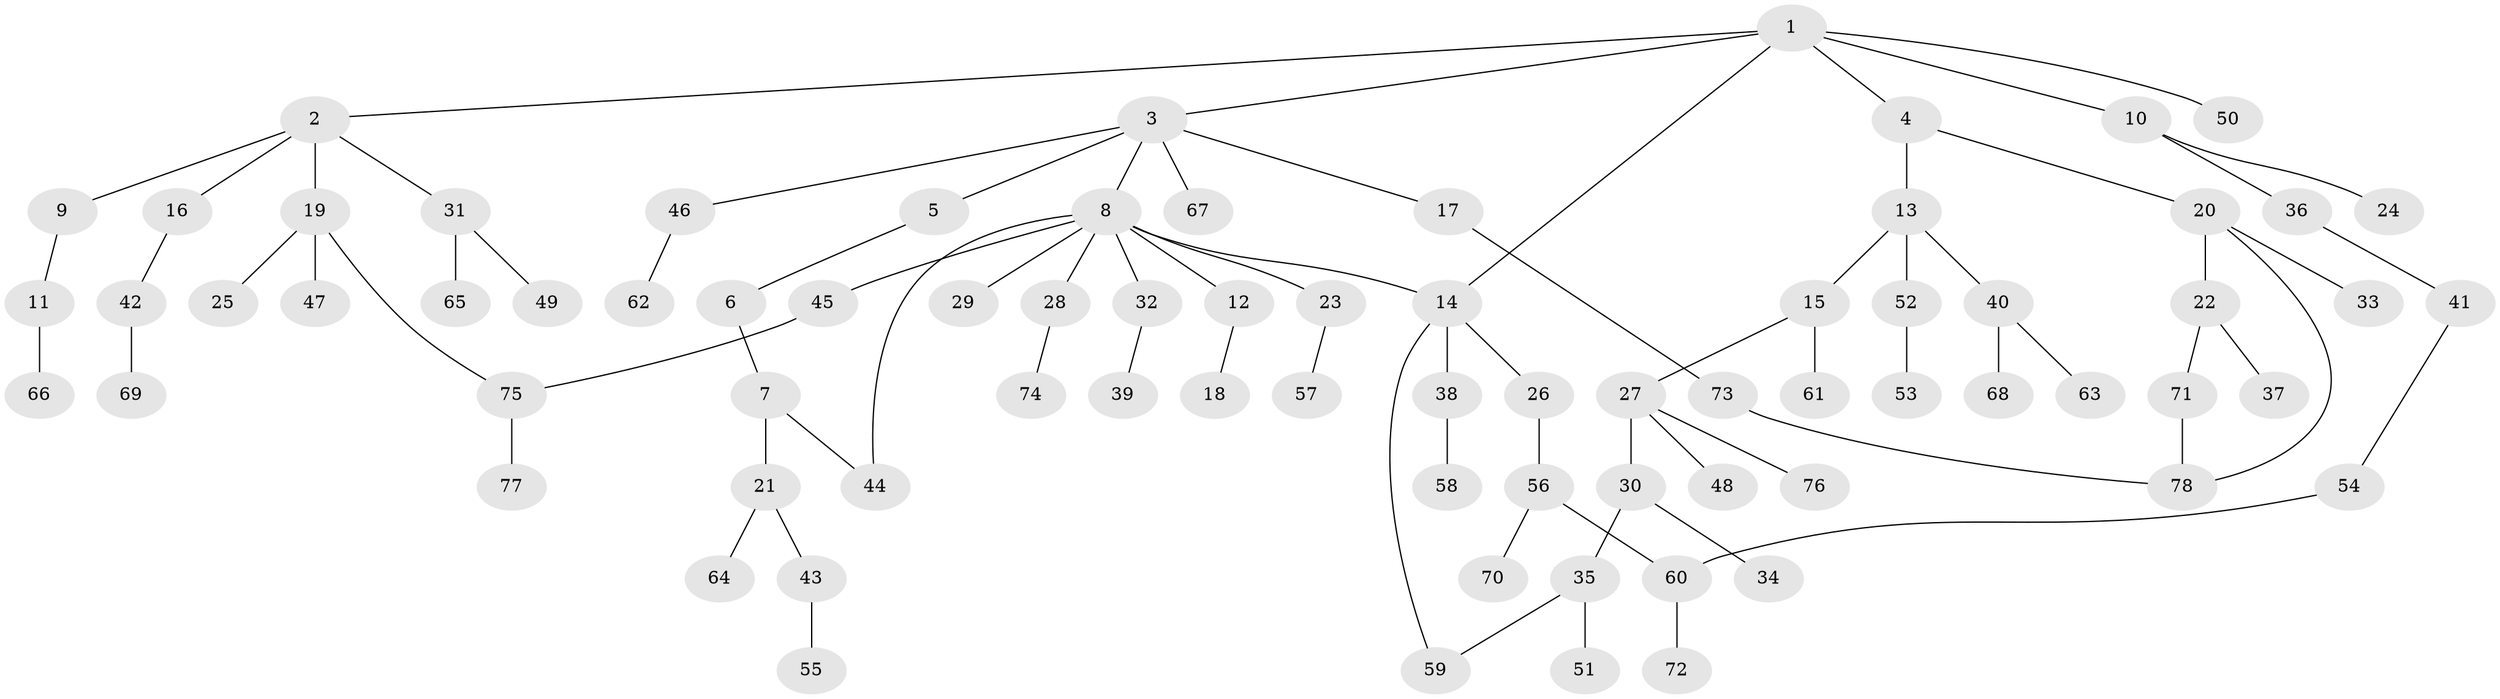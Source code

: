 // coarse degree distribution, {9: 0.021739130434782608, 6: 0.043478260869565216, 3: 0.08695652173913043, 2: 0.32608695652173914, 12: 0.021739130434782608, 1: 0.45652173913043476, 4: 0.043478260869565216}
// Generated by graph-tools (version 1.1) at 2025/17/03/04/25 18:17:02]
// undirected, 78 vertices, 84 edges
graph export_dot {
graph [start="1"]
  node [color=gray90,style=filled];
  1;
  2;
  3;
  4;
  5;
  6;
  7;
  8;
  9;
  10;
  11;
  12;
  13;
  14;
  15;
  16;
  17;
  18;
  19;
  20;
  21;
  22;
  23;
  24;
  25;
  26;
  27;
  28;
  29;
  30;
  31;
  32;
  33;
  34;
  35;
  36;
  37;
  38;
  39;
  40;
  41;
  42;
  43;
  44;
  45;
  46;
  47;
  48;
  49;
  50;
  51;
  52;
  53;
  54;
  55;
  56;
  57;
  58;
  59;
  60;
  61;
  62;
  63;
  64;
  65;
  66;
  67;
  68;
  69;
  70;
  71;
  72;
  73;
  74;
  75;
  76;
  77;
  78;
  1 -- 2;
  1 -- 3;
  1 -- 4;
  1 -- 10;
  1 -- 14;
  1 -- 50;
  2 -- 9;
  2 -- 16;
  2 -- 19;
  2 -- 31;
  3 -- 5;
  3 -- 8;
  3 -- 17;
  3 -- 46;
  3 -- 67;
  4 -- 13;
  4 -- 20;
  5 -- 6;
  6 -- 7;
  7 -- 21;
  7 -- 44;
  8 -- 12;
  8 -- 23;
  8 -- 28;
  8 -- 29;
  8 -- 32;
  8 -- 45;
  8 -- 14;
  8 -- 44;
  9 -- 11;
  10 -- 24;
  10 -- 36;
  11 -- 66;
  12 -- 18;
  13 -- 15;
  13 -- 40;
  13 -- 52;
  14 -- 26;
  14 -- 38;
  14 -- 59;
  15 -- 27;
  15 -- 61;
  16 -- 42;
  17 -- 73;
  19 -- 25;
  19 -- 47;
  19 -- 75;
  20 -- 22;
  20 -- 33;
  20 -- 78;
  21 -- 43;
  21 -- 64;
  22 -- 37;
  22 -- 71;
  23 -- 57;
  26 -- 56;
  27 -- 30;
  27 -- 48;
  27 -- 76;
  28 -- 74;
  30 -- 34;
  30 -- 35;
  31 -- 49;
  31 -- 65;
  32 -- 39;
  35 -- 51;
  35 -- 59;
  36 -- 41;
  38 -- 58;
  40 -- 63;
  40 -- 68;
  41 -- 54;
  42 -- 69;
  43 -- 55;
  45 -- 75;
  46 -- 62;
  52 -- 53;
  54 -- 60;
  56 -- 70;
  56 -- 60;
  60 -- 72;
  71 -- 78;
  73 -- 78;
  75 -- 77;
}
